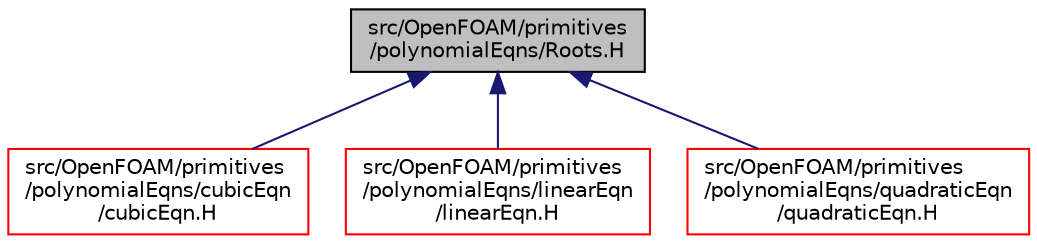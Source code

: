 digraph "src/OpenFOAM/primitives/polynomialEqns/Roots.H"
{
  bgcolor="transparent";
  edge [fontname="Helvetica",fontsize="10",labelfontname="Helvetica",labelfontsize="10"];
  node [fontname="Helvetica",fontsize="10",shape=record];
  Node1 [label="src/OpenFOAM/primitives\l/polynomialEqns/Roots.H",height=0.2,width=0.4,color="black", fillcolor="grey75", style="filled" fontcolor="black"];
  Node1 -> Node2 [dir="back",color="midnightblue",fontsize="10",style="solid",fontname="Helvetica"];
  Node2 [label="src/OpenFOAM/primitives\l/polynomialEqns/cubicEqn\l/cubicEqn.H",height=0.2,width=0.4,color="red",URL="$cubicEqn_8H.html"];
  Node1 -> Node3 [dir="back",color="midnightblue",fontsize="10",style="solid",fontname="Helvetica"];
  Node3 [label="src/OpenFOAM/primitives\l/polynomialEqns/linearEqn\l/linearEqn.H",height=0.2,width=0.4,color="red",URL="$linearEqn_8H.html"];
  Node1 -> Node4 [dir="back",color="midnightblue",fontsize="10",style="solid",fontname="Helvetica"];
  Node4 [label="src/OpenFOAM/primitives\l/polynomialEqns/quadraticEqn\l/quadraticEqn.H",height=0.2,width=0.4,color="red",URL="$quadraticEqn_8H.html"];
}
